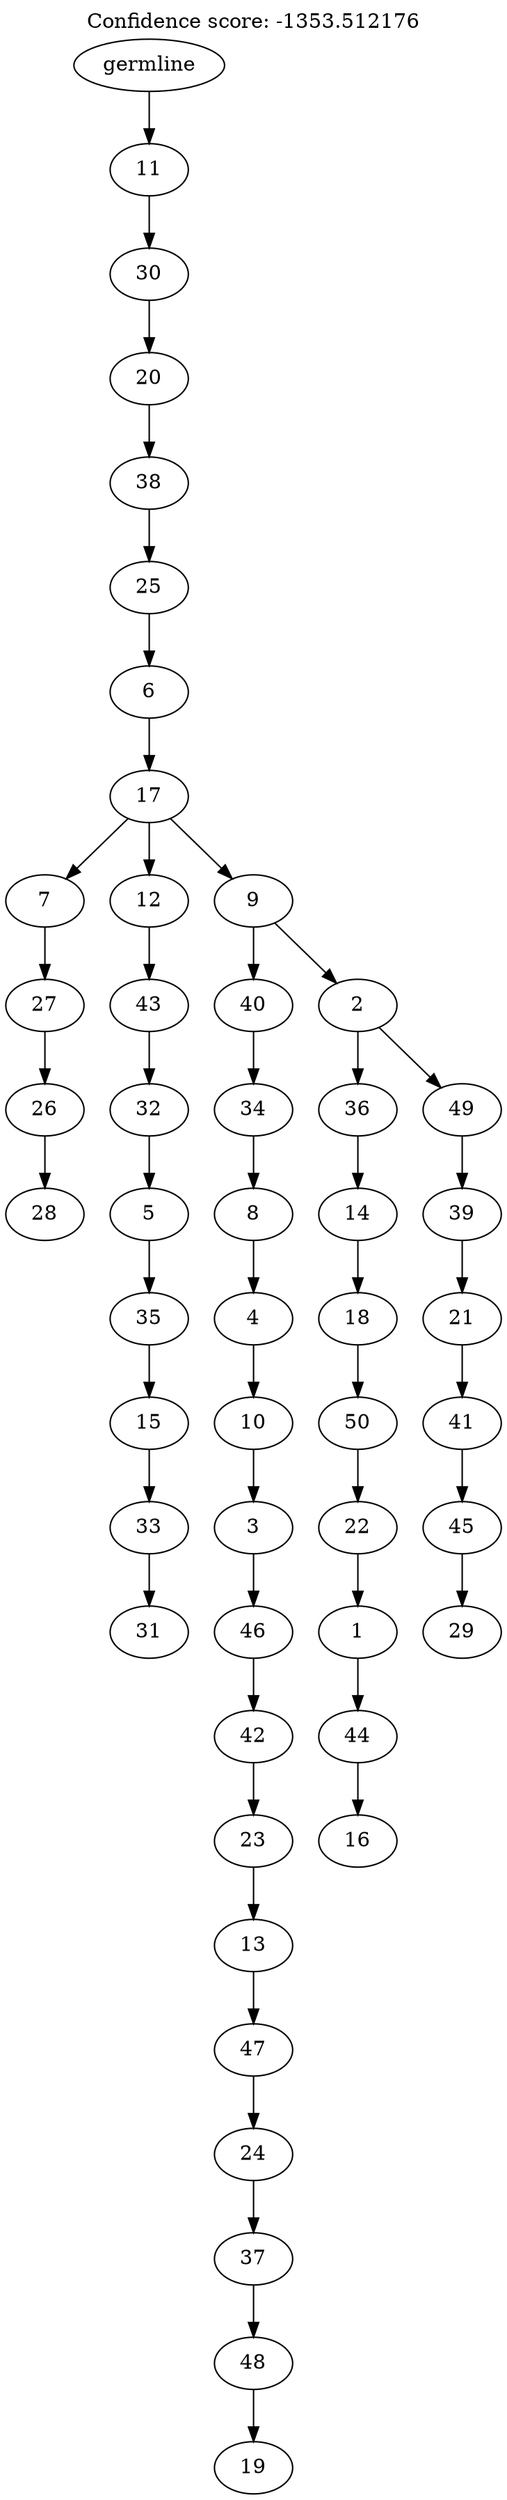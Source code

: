 digraph g {
	"49" -> "50";
	"50" [label="28"];
	"48" -> "49";
	"49" [label="26"];
	"47" -> "48";
	"48" [label="27"];
	"45" -> "46";
	"46" [label="31"];
	"44" -> "45";
	"45" [label="33"];
	"43" -> "44";
	"44" [label="15"];
	"42" -> "43";
	"43" [label="35"];
	"41" -> "42";
	"42" [label="5"];
	"40" -> "41";
	"41" [label="32"];
	"39" -> "40";
	"40" [label="43"];
	"37" -> "38";
	"38" [label="19"];
	"36" -> "37";
	"37" [label="48"];
	"35" -> "36";
	"36" [label="37"];
	"34" -> "35";
	"35" [label="24"];
	"33" -> "34";
	"34" [label="47"];
	"32" -> "33";
	"33" [label="13"];
	"31" -> "32";
	"32" [label="23"];
	"30" -> "31";
	"31" [label="42"];
	"29" -> "30";
	"30" [label="46"];
	"28" -> "29";
	"29" [label="3"];
	"27" -> "28";
	"28" [label="10"];
	"26" -> "27";
	"27" [label="4"];
	"25" -> "26";
	"26" [label="8"];
	"24" -> "25";
	"25" [label="34"];
	"22" -> "23";
	"23" [label="16"];
	"21" -> "22";
	"22" [label="44"];
	"20" -> "21";
	"21" [label="1"];
	"19" -> "20";
	"20" [label="22"];
	"18" -> "19";
	"19" [label="50"];
	"17" -> "18";
	"18" [label="18"];
	"16" -> "17";
	"17" [label="14"];
	"14" -> "15";
	"15" [label="29"];
	"13" -> "14";
	"14" [label="45"];
	"12" -> "13";
	"13" [label="41"];
	"11" -> "12";
	"12" [label="21"];
	"10" -> "11";
	"11" [label="39"];
	"9" -> "10";
	"10" [label="49"];
	"9" -> "16";
	"16" [label="36"];
	"8" -> "9";
	"9" [label="2"];
	"8" -> "24";
	"24" [label="40"];
	"7" -> "8";
	"8" [label="9"];
	"7" -> "39";
	"39" [label="12"];
	"7" -> "47";
	"47" [label="7"];
	"6" -> "7";
	"7" [label="17"];
	"5" -> "6";
	"6" [label="6"];
	"4" -> "5";
	"5" [label="25"];
	"3" -> "4";
	"4" [label="38"];
	"2" -> "3";
	"3" [label="20"];
	"1" -> "2";
	"2" [label="30"];
	"0" -> "1";
	"1" [label="11"];
	"0" [label="germline"];
	labelloc="t";
	label="Confidence score: -1353.512176";
}
